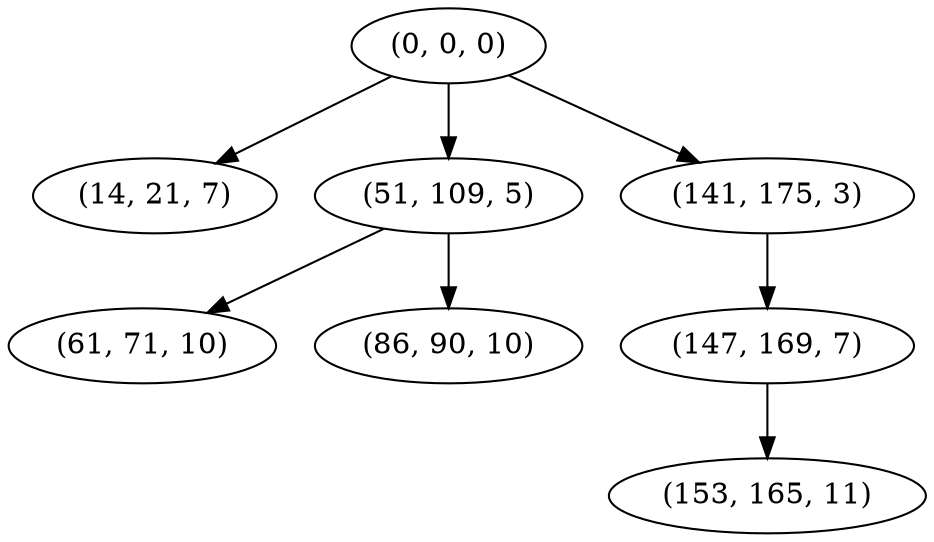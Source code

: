 digraph tree {
    "(0, 0, 0)";
    "(14, 21, 7)";
    "(51, 109, 5)";
    "(61, 71, 10)";
    "(86, 90, 10)";
    "(141, 175, 3)";
    "(147, 169, 7)";
    "(153, 165, 11)";
    "(0, 0, 0)" -> "(14, 21, 7)";
    "(0, 0, 0)" -> "(51, 109, 5)";
    "(0, 0, 0)" -> "(141, 175, 3)";
    "(51, 109, 5)" -> "(61, 71, 10)";
    "(51, 109, 5)" -> "(86, 90, 10)";
    "(141, 175, 3)" -> "(147, 169, 7)";
    "(147, 169, 7)" -> "(153, 165, 11)";
}

